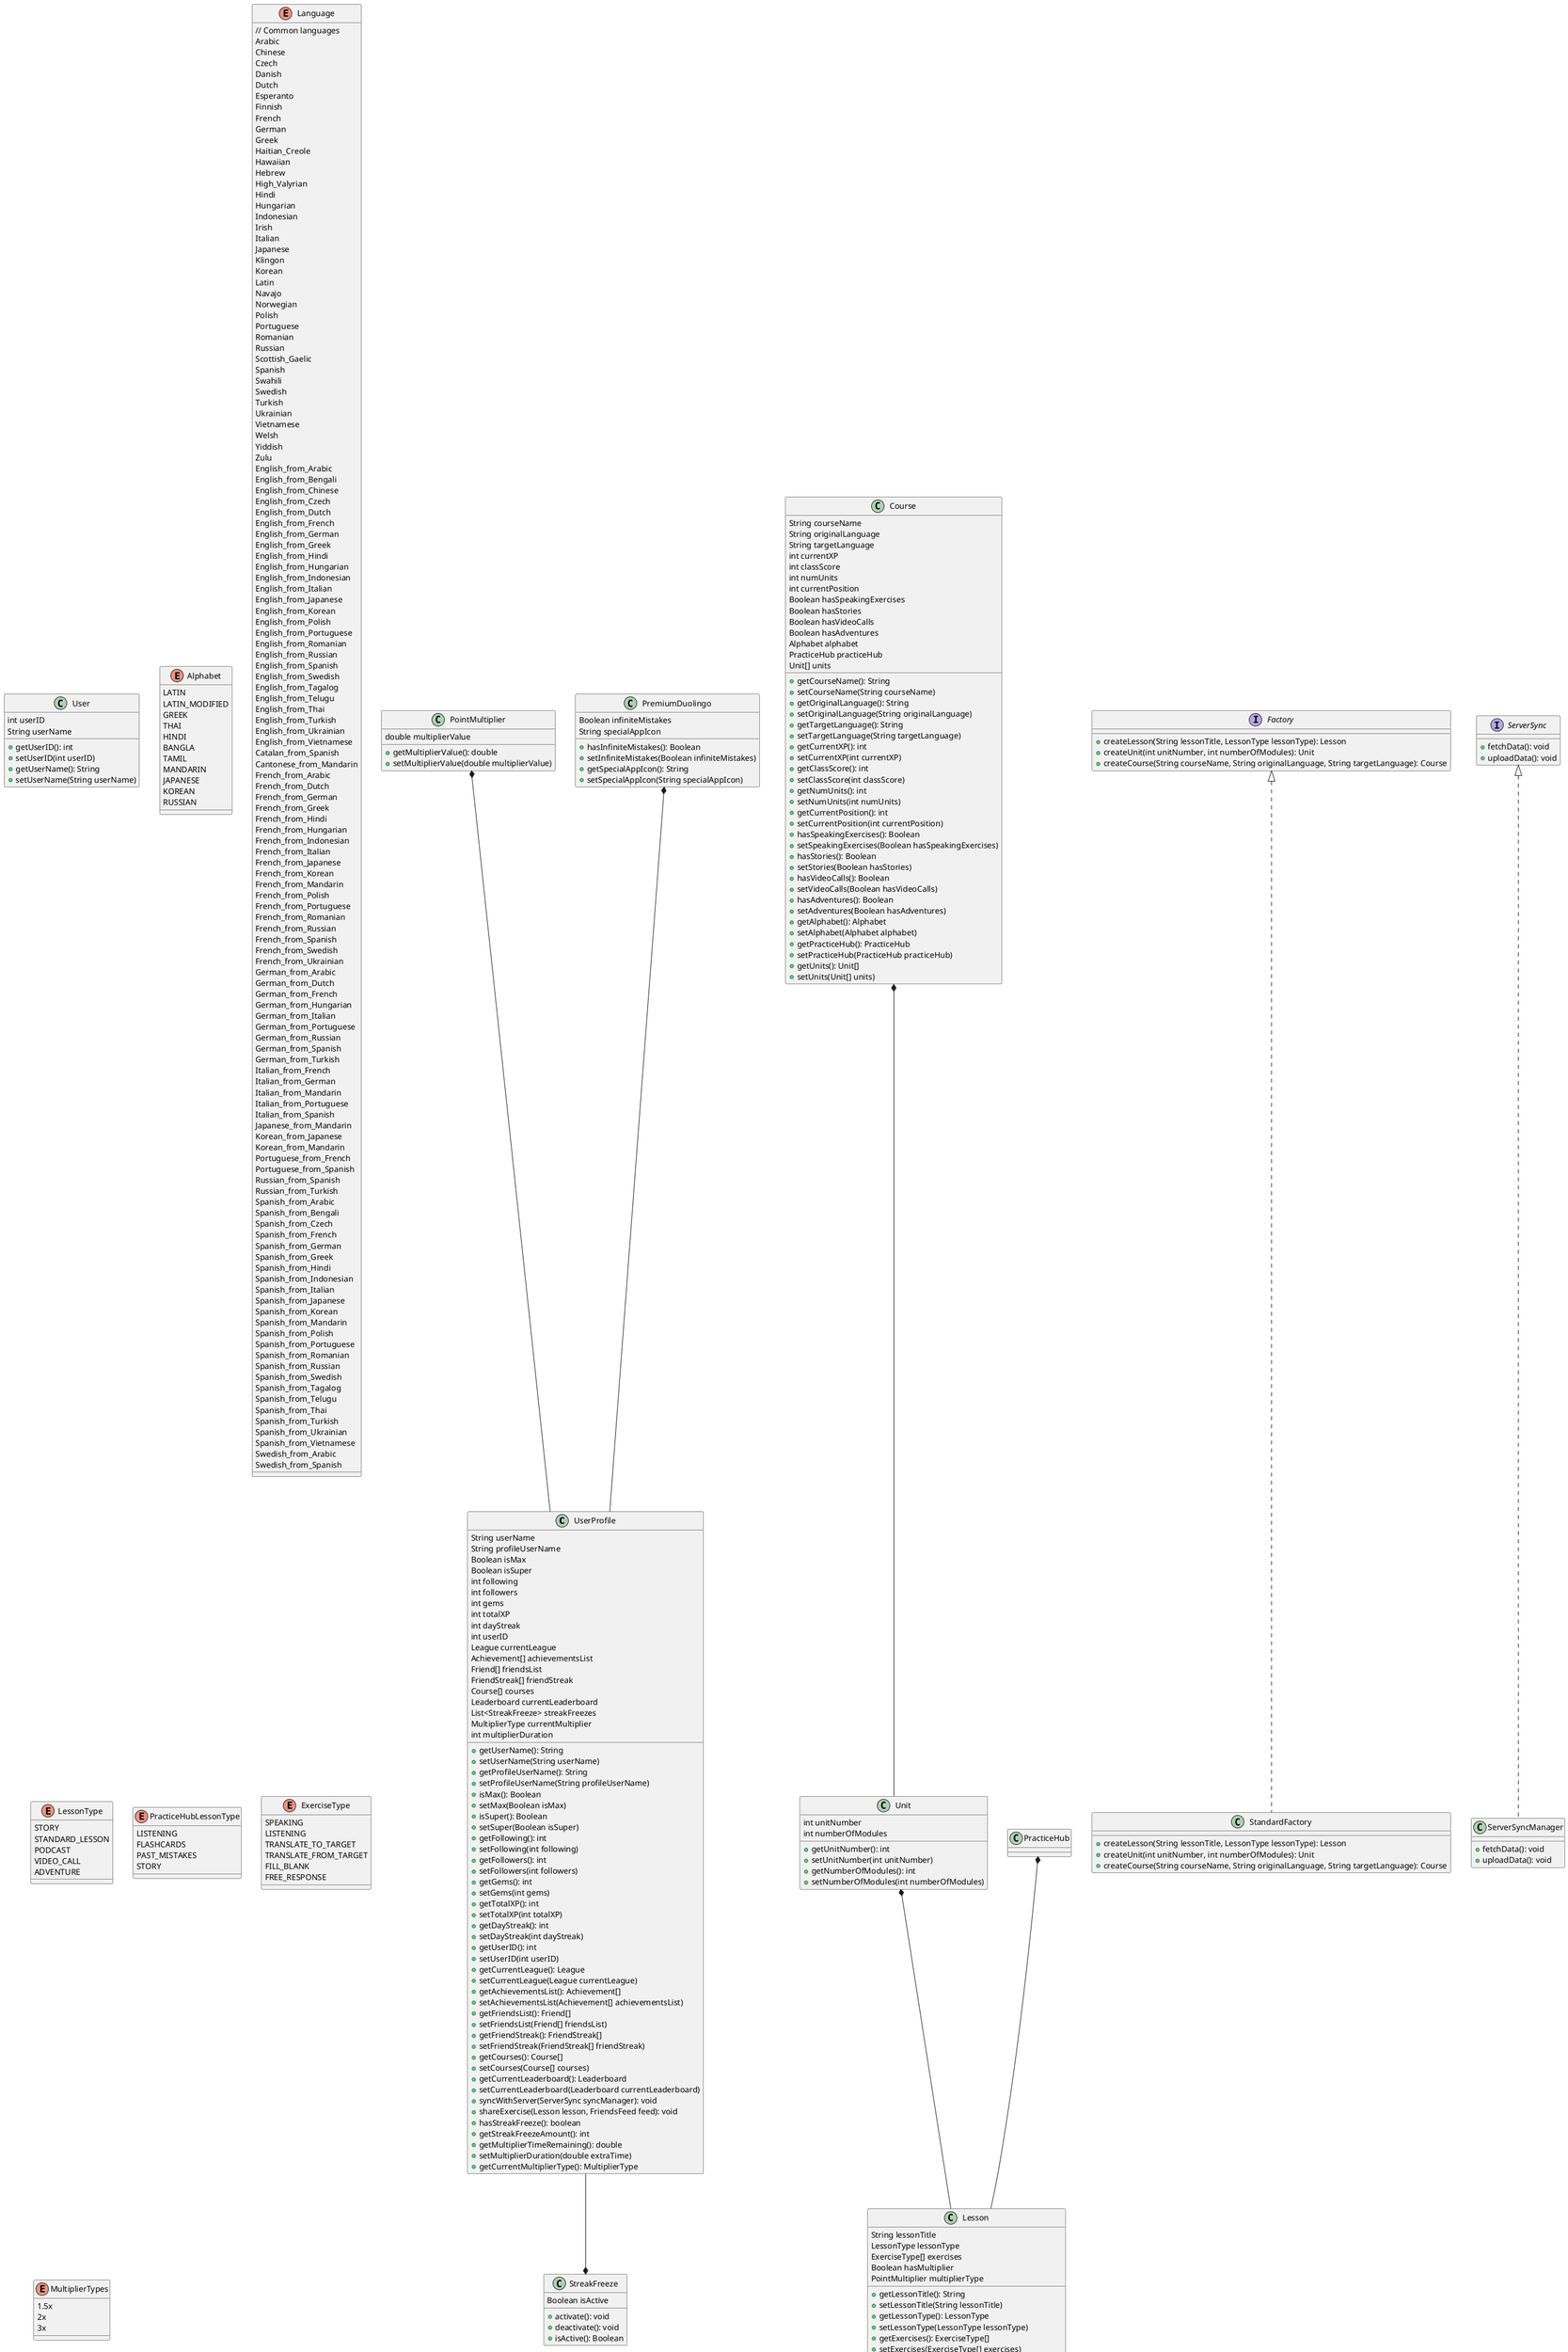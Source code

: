 @startuml

class UserProfile {
     String userName
     String profileUserName
     Boolean isMax
     Boolean isSuper
     int following
     int followers
     int gems
     int totalXP
     int dayStreak
     int userID
     League currentLeague
     Achievement[] achievementsList
     Friend[] friendsList
     FriendStreak[] friendStreak
     Course[] courses
     Leaderboard currentLeaderboard
     List<StreakFreeze> streakFreezes
     MultiplierType currentMultiplier
     int multiplierDuration

     + getUserName(): String
     + setUserName(String userName)
     + getProfileUserName(): String
     + setProfileUserName(String profileUserName)
     + isMax(): Boolean
     + setMax(Boolean isMax)
     + isSuper(): Boolean
     + setSuper(Boolean isSuper)
     + getFollowing(): int
     + setFollowing(int following)
     + getFollowers(): int
     + setFollowers(int followers)
     + getGems(): int
     + setGems(int gems)
     + getTotalXP(): int
     + setTotalXP(int totalXP)
     + getDayStreak(): int
     + setDayStreak(int dayStreak)
     + getUserID(): int
     + setUserID(int userID)
     + getCurrentLeague(): League
     + setCurrentLeague(League currentLeague)
     + getAchievementsList(): Achievement[]
     + setAchievementsList(Achievement[] achievementsList)
     + getFriendsList(): Friend[]
     + setFriendsList(Friend[] friendsList)
     + getFriendStreak(): FriendStreak[]
     + setFriendStreak(FriendStreak[] friendStreak)
     + getCourses(): Course[]
     + setCourses(Course[] courses)
     + getCurrentLeaderboard(): Leaderboard
     + setCurrentLeaderboard(Leaderboard currentLeaderboard)
     + syncWithServer(ServerSync syncManager): void
     + shareExercise(Lesson lesson, FriendsFeed feed): void
     + hasStreakFreeze(): boolean
     + getStreakFreezeAmount(): int
     + getMultiplierTimeRemaining(): double
     + setMultiplierDuration(double extraTime)
     + getCurrentMultiplierType(): MultiplierType
     }

class User {
    int userID
    String userName

    + getUserID(): int
    + setUserID(int userID)
    + getUserName(): String
    + setUserName(String userName)
}

class Course {
    String courseName
    String originalLanguage
    String targetLanguage
    int currentXP
    int classScore
    int numUnits
    int currentPosition
    Boolean hasSpeakingExercises
    Boolean hasStories
    Boolean hasVideoCalls
    Boolean hasAdventures
    Alphabet alphabet
    PracticeHub practiceHub
    Unit[] units

    + getCourseName(): String
    + setCourseName(String courseName)
    + getOriginalLanguage(): String
    + setOriginalLanguage(String originalLanguage)
    + getTargetLanguage(): String
    + setTargetLanguage(String targetLanguage)
    + getCurrentXP(): int
    + setCurrentXP(int currentXP)
    + getClassScore(): int
    + setClassScore(int classScore)
    + getNumUnits(): int
    + setNumUnits(int numUnits)
    + getCurrentPosition(): int
    + setCurrentPosition(int currentPosition)
    + hasSpeakingExercises(): Boolean
    + setSpeakingExercises(Boolean hasSpeakingExercises)
    + hasStories(): Boolean
    + setStories(Boolean hasStories)
    + hasVideoCalls(): Boolean
    + setVideoCalls(Boolean hasVideoCalls)
    + hasAdventures(): Boolean
    + setAdventures(Boolean hasAdventures)
    + getAlphabet(): Alphabet
    + setAlphabet(Alphabet alphabet)
    + getPracticeHub(): PracticeHub
    + setPracticeHub(PracticeHub practiceHub)
    + getUnits(): Unit[]
    + setUnits(Unit[] units)
}

class PointMultiplier {
    double multiplierValue

    + getMultiplierValue(): double
    + setMultiplierValue(double multiplierValue)
}
class PremiumDuolingo {
    Boolean infiniteMistakes
    String specialAppIcon

    + hasInfiniteMistakes(): Boolean
    + setInfiniteMistakes(Boolean infiniteMistakes)
    + getSpecialAppIcon(): String
    + setSpecialAppIcon(String specialAppIcon)
}

enum Alphabet {
    LATIN
    LATIN_MODIFIED
    GREEK
    THAI
    HINDI
    BANGLA
    TAMIL
    MANDARIN
    JAPANESE
    KOREAN
    RUSSIAN
}

enum Language{
     // Common languages
        Arabic
        Chinese
        Czech
        Danish
        Dutch
        Esperanto
        Finnish
        French
        German
        Greek
        Haitian_Creole
        Hawaiian
        Hebrew
        High_Valyrian
        Hindi
        Hungarian
        Indonesian
        Irish
        Italian
        Japanese
        Klingon
        Korean
        Latin
        Navajo
        Norwegian
        Polish
        Portuguese
        Romanian
        Russian
        Scottish_Gaelic
        Spanish
        Swahili
        Swedish
        Turkish
        Ukrainian
        Vietnamese
        Welsh
        Yiddish
        Zulu
        English_from_Arabic
        English_from_Bengali
        English_from_Chinese
        English_from_Czech
        English_from_Dutch
        English_from_French
        English_from_German
        English_from_Greek
        English_from_Hindi
        English_from_Hungarian
        English_from_Indonesian
        English_from_Italian
        English_from_Japanese
        English_from_Korean
        English_from_Polish
        English_from_Portuguese
        English_from_Romanian
        English_from_Russian
        English_from_Spanish
        English_from_Swedish
        English_from_Tagalog
        English_from_Telugu
        English_from_Thai
        English_from_Turkish
        English_from_Ukrainian
        English_from_Vietnamese
        Catalan_from_Spanish
        Cantonese_from_Mandarin
        French_from_Arabic
        French_from_Dutch
        French_from_German
        French_from_Greek
        French_from_Hindi
        French_from_Hungarian
        French_from_Indonesian
        French_from_Italian
        French_from_Japanese
        French_from_Korean
        French_from_Mandarin
        French_from_Polish
        French_from_Portuguese
        French_from_Romanian
        French_from_Russian
        French_from_Spanish
        French_from_Swedish
        French_from_Ukrainian
        German_from_Arabic
        German_from_Dutch
        German_from_French
        German_from_Hungarian
        German_from_Italian
        German_from_Portuguese
        German_from_Russian
        German_from_Spanish
        German_from_Turkish
        Italian_from_French
        Italian_from_German
        Italian_from_Mandarin
        Italian_from_Portuguese
        Italian_from_Spanish
        Japanese_from_Mandarin
        Korean_from_Japanese
        Korean_from_Mandarin
        Portuguese_from_French
        Portuguese_from_Spanish
        Russian_from_Spanish
        Russian_from_Turkish
        Spanish_from_Arabic
        Spanish_from_Bengali
        Spanish_from_Czech
        Spanish_from_French
        Spanish_from_German
        Spanish_from_Greek
        Spanish_from_Hindi
        Spanish_from_Indonesian
        Spanish_from_Italian
        Spanish_from_Japanese
        Spanish_from_Korean
        Spanish_from_Mandarin
        Spanish_from_Polish
        Spanish_from_Portuguese
        Spanish_from_Romanian
        Spanish_from_Russian
        Spanish_from_Swedish
        Spanish_from_Tagalog
        Spanish_from_Telugu
        Spanish_from_Thai
        Spanish_from_Turkish
        Spanish_from_Ukrainian
        Spanish_from_Vietnamese
        Swedish_from_Arabic
        Swedish_from_Spanish
    }
enum LessonType {
    STORY
    STANDARD_LESSON
    PODCAST
    VIDEO_CALL
    ADVENTURE
}

enum PracticeHubLessonType {
    LISTENING
    FLASHCARDS
    PAST_MISTAKES
    STORY
}

class StreakFreeze {
    Boolean isActive

    + activate(): void
    + deactivate(): void
    + isActive(): Boolean
}

enum ExerciseType {
    SPEAKING
    LISTENING
    TRANSLATE_TO_TARGET
    TRANSLATE_FROM_TARGET
    FILL_BLANK
    FREE_RESPONSE
}

enum MultiplierTypes {
1.5x
2x
3x
}

class Unit {
    int unitNumber
    int numberOfModules

    + getUnitNumber(): int
    + setUnitNumber(int unitNumber)
    + getNumberOfModules(): int
    + setNumberOfModules(int numberOfModules)
}

class Lesson {
    String lessonTitle
    LessonType lessonType
    ExerciseType[] exercises
    Boolean hasMultiplier
    PointMultiplier multiplierType

    + getLessonTitle(): String
    + setLessonTitle(String lessonTitle)
    + getLessonType(): LessonType
    + setLessonType(LessonType lessonType)
    + getExercises(): ExerciseType[]
    + setExercises(ExerciseType[] exercises)
    + hasMultiplier(): Boolean
    + setHasMultiplier(Boolean hasMultiplier)
    + getMultiplierType(): PointMultiplier
    + setMultiplierType(PointMultiplier multiplierType)
    + applyMultiplier(int baseXP): int
}

interface Factory {
    + createLesson(String lessonTitle, LessonType lessonType): Lesson
    + createUnit(int unitNumber, int numberOfModules): Unit
    + createCourse(String courseName, String originalLanguage, String targetLanguage): Course
}

class StandardFactory implements Factory {
    + createLesson(String lessonTitle, LessonType lessonType): Lesson
    + createUnit(int unitNumber, int numberOfModules): Unit
    + createCourse(String courseName, String originalLanguage, String targetLanguage): Course
}

interface ServerSync {
    + fetchData(): void
    + uploadData(): void
}

class ServerSyncManager implements ServerSync {
    + fetchData(): void
    + uploadData(): void
}

Course *-- Unit
Unit *-- Lesson
PracticeHub *-- Lesson
UserProfile --* StreakFreeze
PremiumDuolingo *-- UserProfile
PointMultiplier *-- UserProfile
@enduml